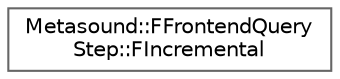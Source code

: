digraph "Graphical Class Hierarchy"
{
 // INTERACTIVE_SVG=YES
 // LATEX_PDF_SIZE
  bgcolor="transparent";
  edge [fontname=Helvetica,fontsize=10,labelfontname=Helvetica,labelfontsize=10];
  node [fontname=Helvetica,fontsize=10,shape=box,height=0.2,width=0.4];
  rankdir="LR";
  Node0 [id="Node000000",label="Metasound::FFrontendQuery\lStep::FIncremental",height=0.2,width=0.4,color="grey40", fillcolor="white", style="filled",URL="$de/d0a/structMetasound_1_1FFrontendQueryStep_1_1FIncremental.html",tooltip=" "];
}
